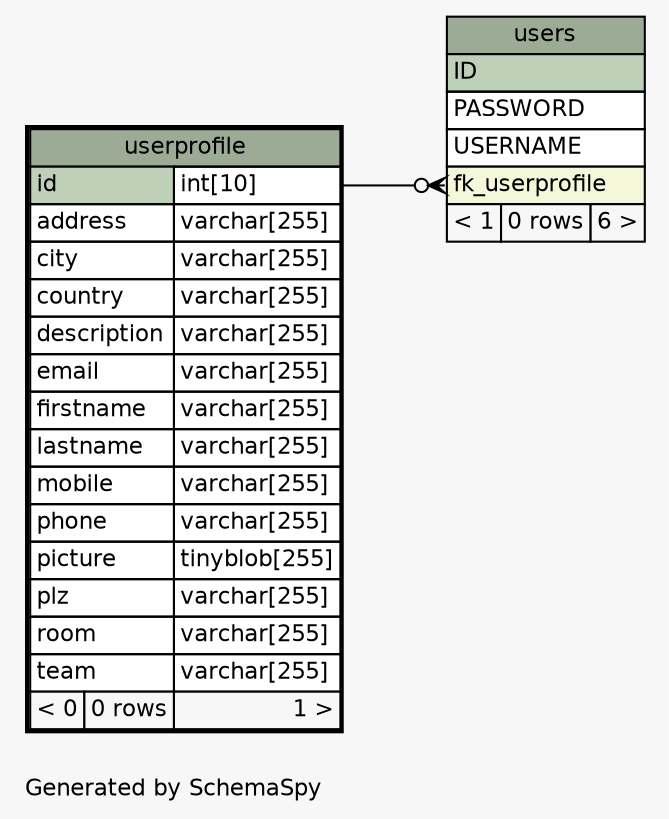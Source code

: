 // dot 2.40.1 on Linux 4.12.5-300.fc26.x86_64
// SchemaSpy rev 590
digraph "oneDegreeRelationshipsDiagram" {
  graph [
    rankdir="RL"
    bgcolor="#f7f7f7"
    label="\nGenerated by SchemaSpy"
    labeljust="l"
    nodesep="0.18"
    ranksep="0.46"
    fontname="Helvetica"
    fontsize="11"
  ];
  node [
    fontname="Helvetica"
    fontsize="11"
    shape="plaintext"
  ];
  edge [
    arrowsize="0.8"
  ];
  "users":"fk_userprofile":w -> "userprofile":"id.type":e [arrowhead=none dir=back arrowtail=crowodot];
  "userprofile" [
    label=<
    <TABLE BORDER="2" CELLBORDER="1" CELLSPACING="0" BGCOLOR="#ffffff">
      <TR><TD COLSPAN="3" BGCOLOR="#9bab96" ALIGN="CENTER">userprofile</TD></TR>
      <TR><TD PORT="id" COLSPAN="2" BGCOLOR="#bed1b8" ALIGN="LEFT">id</TD><TD PORT="id.type" ALIGN="LEFT">int[10]</TD></TR>
      <TR><TD PORT="address" COLSPAN="2" ALIGN="LEFT">address</TD><TD PORT="address.type" ALIGN="LEFT">varchar[255]</TD></TR>
      <TR><TD PORT="city" COLSPAN="2" ALIGN="LEFT">city</TD><TD PORT="city.type" ALIGN="LEFT">varchar[255]</TD></TR>
      <TR><TD PORT="country" COLSPAN="2" ALIGN="LEFT">country</TD><TD PORT="country.type" ALIGN="LEFT">varchar[255]</TD></TR>
      <TR><TD PORT="description" COLSPAN="2" ALIGN="LEFT">description</TD><TD PORT="description.type" ALIGN="LEFT">varchar[255]</TD></TR>
      <TR><TD PORT="email" COLSPAN="2" ALIGN="LEFT">email</TD><TD PORT="email.type" ALIGN="LEFT">varchar[255]</TD></TR>
      <TR><TD PORT="firstname" COLSPAN="2" ALIGN="LEFT">firstname</TD><TD PORT="firstname.type" ALIGN="LEFT">varchar[255]</TD></TR>
      <TR><TD PORT="lastname" COLSPAN="2" ALIGN="LEFT">lastname</TD><TD PORT="lastname.type" ALIGN="LEFT">varchar[255]</TD></TR>
      <TR><TD PORT="mobile" COLSPAN="2" ALIGN="LEFT">mobile</TD><TD PORT="mobile.type" ALIGN="LEFT">varchar[255]</TD></TR>
      <TR><TD PORT="phone" COLSPAN="2" ALIGN="LEFT">phone</TD><TD PORT="phone.type" ALIGN="LEFT">varchar[255]</TD></TR>
      <TR><TD PORT="picture" COLSPAN="2" ALIGN="LEFT">picture</TD><TD PORT="picture.type" ALIGN="LEFT">tinyblob[255]</TD></TR>
      <TR><TD PORT="plz" COLSPAN="2" ALIGN="LEFT">plz</TD><TD PORT="plz.type" ALIGN="LEFT">varchar[255]</TD></TR>
      <TR><TD PORT="room" COLSPAN="2" ALIGN="LEFT">room</TD><TD PORT="room.type" ALIGN="LEFT">varchar[255]</TD></TR>
      <TR><TD PORT="team" COLSPAN="2" ALIGN="LEFT">team</TD><TD PORT="team.type" ALIGN="LEFT">varchar[255]</TD></TR>
      <TR><TD ALIGN="LEFT" BGCOLOR="#f7f7f7">&lt; 0</TD><TD ALIGN="RIGHT" BGCOLOR="#f7f7f7">0 rows</TD><TD ALIGN="RIGHT" BGCOLOR="#f7f7f7">1 &gt;</TD></TR>
    </TABLE>>
    URL="userprofile.html"
    tooltip="userprofile"
  ];
  "users" [
    label=<
    <TABLE BORDER="0" CELLBORDER="1" CELLSPACING="0" BGCOLOR="#ffffff">
      <TR><TD COLSPAN="3" BGCOLOR="#9bab96" ALIGN="CENTER">users</TD></TR>
      <TR><TD PORT="ID" COLSPAN="3" BGCOLOR="#bed1b8" ALIGN="LEFT">ID</TD></TR>
      <TR><TD PORT="PASSWORD" COLSPAN="3" ALIGN="LEFT">PASSWORD</TD></TR>
      <TR><TD PORT="USERNAME" COLSPAN="3" ALIGN="LEFT">USERNAME</TD></TR>
      <TR><TD PORT="fk_userprofile" COLSPAN="3" BGCOLOR="#f4f7da" ALIGN="LEFT">fk_userprofile</TD></TR>
      <TR><TD ALIGN="LEFT" BGCOLOR="#f7f7f7">&lt; 1</TD><TD ALIGN="RIGHT" BGCOLOR="#f7f7f7">0 rows</TD><TD ALIGN="RIGHT" BGCOLOR="#f7f7f7">6 &gt;</TD></TR>
    </TABLE>>
    URL="users.html"
    tooltip="users"
  ];
}
